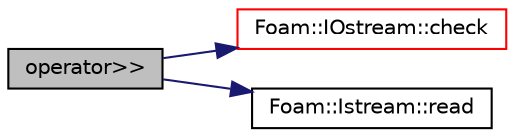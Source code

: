 digraph "operator&gt;&gt;"
{
  bgcolor="transparent";
  edge [fontname="Helvetica",fontsize="10",labelfontname="Helvetica",labelfontsize="10"];
  node [fontname="Helvetica",fontsize="10",shape=record];
  rankdir="LR";
  Node127707 [label="operator\>\>",height=0.2,width=0.4,color="black", fillcolor="grey75", style="filled", fontcolor="black"];
  Node127707 -> Node127708 [color="midnightblue",fontsize="10",style="solid",fontname="Helvetica"];
  Node127708 [label="Foam::IOstream::check",height=0.2,width=0.4,color="red",URL="$a27333.html#a367eb3425fc4e8270e2aa961df8ac8a5",tooltip="Check IOstream status for given operation. "];
  Node127707 -> Node127759 [color="midnightblue",fontsize="10",style="solid",fontname="Helvetica"];
  Node127759 [label="Foam::Istream::read",height=0.2,width=0.4,color="black",URL="$a27341.html#a89057c9d9e24ba872ccb8546086498ec",tooltip="Return next token from stream. "];
}
